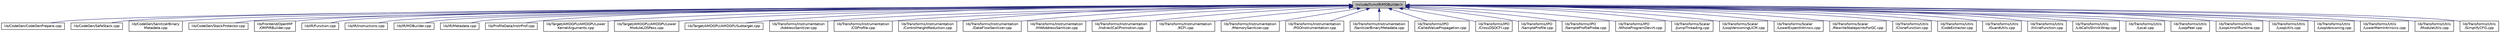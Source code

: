 digraph "include/llvm/IR/MDBuilder.h"
{
 // LATEX_PDF_SIZE
  bgcolor="transparent";
  edge [fontname="Helvetica",fontsize="10",labelfontname="Helvetica",labelfontsize="10"];
  node [fontname="Helvetica",fontsize="10",shape=record];
  Node1 [label="include/llvm/IR/MDBuilder.h",height=0.2,width=0.4,color="black", fillcolor="grey75", style="filled", fontcolor="black",tooltip=" "];
  Node1 -> Node2 [dir="back",color="midnightblue",fontsize="10",style="solid",fontname="Helvetica"];
  Node2 [label="lib/CodeGen/CodeGenPrepare.cpp",height=0.2,width=0.4,color="black",URL="$CodeGenPrepare_8cpp.html",tooltip=" "];
  Node1 -> Node3 [dir="back",color="midnightblue",fontsize="10",style="solid",fontname="Helvetica"];
  Node3 [label="lib/CodeGen/SafeStack.cpp",height=0.2,width=0.4,color="black",URL="$SafeStack_8cpp.html",tooltip=" "];
  Node1 -> Node4 [dir="back",color="midnightblue",fontsize="10",style="solid",fontname="Helvetica"];
  Node4 [label="lib/CodeGen/SanitizerBinary\lMetadata.cpp",height=0.2,width=0.4,color="black",URL="$CodeGen_2SanitizerBinaryMetadata_8cpp.html",tooltip=" "];
  Node1 -> Node5 [dir="back",color="midnightblue",fontsize="10",style="solid",fontname="Helvetica"];
  Node5 [label="lib/CodeGen/StackProtector.cpp",height=0.2,width=0.4,color="black",URL="$StackProtector_8cpp.html",tooltip=" "];
  Node1 -> Node6 [dir="back",color="midnightblue",fontsize="10",style="solid",fontname="Helvetica"];
  Node6 [label="lib/Frontend/OpenMP\l/OMPIRBuilder.cpp",height=0.2,width=0.4,color="black",URL="$OMPIRBuilder_8cpp.html",tooltip=" "];
  Node1 -> Node7 [dir="back",color="midnightblue",fontsize="10",style="solid",fontname="Helvetica"];
  Node7 [label="lib/IR/Function.cpp",height=0.2,width=0.4,color="black",URL="$Function_8cpp.html",tooltip=" "];
  Node1 -> Node8 [dir="back",color="midnightblue",fontsize="10",style="solid",fontname="Helvetica"];
  Node8 [label="lib/IR/Instructions.cpp",height=0.2,width=0.4,color="black",URL="$Instructions_8cpp.html",tooltip=" "];
  Node1 -> Node9 [dir="back",color="midnightblue",fontsize="10",style="solid",fontname="Helvetica"];
  Node9 [label="lib/IR/MDBuilder.cpp",height=0.2,width=0.4,color="black",URL="$MDBuilder_8cpp.html",tooltip=" "];
  Node1 -> Node10 [dir="back",color="midnightblue",fontsize="10",style="solid",fontname="Helvetica"];
  Node10 [label="lib/IR/Metadata.cpp",height=0.2,width=0.4,color="black",URL="$Metadata_8cpp.html",tooltip=" "];
  Node1 -> Node11 [dir="back",color="midnightblue",fontsize="10",style="solid",fontname="Helvetica"];
  Node11 [label="lib/ProfileData/InstrProf.cpp",height=0.2,width=0.4,color="black",URL="$InstrProf_8cpp.html",tooltip=" "];
  Node1 -> Node12 [dir="back",color="midnightblue",fontsize="10",style="solid",fontname="Helvetica"];
  Node12 [label="lib/Target/AMDGPU/AMDGPULower\lKernelArguments.cpp",height=0.2,width=0.4,color="black",URL="$AMDGPULowerKernelArguments_8cpp.html",tooltip=" "];
  Node1 -> Node13 [dir="back",color="midnightblue",fontsize="10",style="solid",fontname="Helvetica"];
  Node13 [label="lib/Target/AMDGPU/AMDGPULower\lModuleLDSPass.cpp",height=0.2,width=0.4,color="black",URL="$AMDGPULowerModuleLDSPass_8cpp.html",tooltip=" "];
  Node1 -> Node14 [dir="back",color="midnightblue",fontsize="10",style="solid",fontname="Helvetica"];
  Node14 [label="lib/Target/AMDGPU/AMDGPUSubtarget.cpp",height=0.2,width=0.4,color="black",URL="$AMDGPUSubtarget_8cpp.html",tooltip=" "];
  Node1 -> Node15 [dir="back",color="midnightblue",fontsize="10",style="solid",fontname="Helvetica"];
  Node15 [label="lib/Transforms/Instrumentation\l/AddressSanitizer.cpp",height=0.2,width=0.4,color="black",URL="$AddressSanitizer_8cpp.html",tooltip=" "];
  Node1 -> Node16 [dir="back",color="midnightblue",fontsize="10",style="solid",fontname="Helvetica"];
  Node16 [label="lib/Transforms/Instrumentation\l/CGProfile.cpp",height=0.2,width=0.4,color="black",URL="$CGProfile_8cpp.html",tooltip=" "];
  Node1 -> Node17 [dir="back",color="midnightblue",fontsize="10",style="solid",fontname="Helvetica"];
  Node17 [label="lib/Transforms/Instrumentation\l/ControlHeightReduction.cpp",height=0.2,width=0.4,color="black",URL="$ControlHeightReduction_8cpp.html",tooltip=" "];
  Node1 -> Node18 [dir="back",color="midnightblue",fontsize="10",style="solid",fontname="Helvetica"];
  Node18 [label="lib/Transforms/Instrumentation\l/DataFlowSanitizer.cpp",height=0.2,width=0.4,color="black",URL="$DataFlowSanitizer_8cpp.html",tooltip=" "];
  Node1 -> Node19 [dir="back",color="midnightblue",fontsize="10",style="solid",fontname="Helvetica"];
  Node19 [label="lib/Transforms/Instrumentation\l/HWAddressSanitizer.cpp",height=0.2,width=0.4,color="black",URL="$HWAddressSanitizer_8cpp.html",tooltip=" "];
  Node1 -> Node20 [dir="back",color="midnightblue",fontsize="10",style="solid",fontname="Helvetica"];
  Node20 [label="lib/Transforms/Instrumentation\l/IndirectCallPromotion.cpp",height=0.2,width=0.4,color="black",URL="$IndirectCallPromotion_8cpp.html",tooltip=" "];
  Node1 -> Node21 [dir="back",color="midnightblue",fontsize="10",style="solid",fontname="Helvetica"];
  Node21 [label="lib/Transforms/Instrumentation\l/KCFI.cpp",height=0.2,width=0.4,color="black",URL="$KCFI_8cpp.html",tooltip=" "];
  Node1 -> Node22 [dir="back",color="midnightblue",fontsize="10",style="solid",fontname="Helvetica"];
  Node22 [label="lib/Transforms/Instrumentation\l/MemorySanitizer.cpp",height=0.2,width=0.4,color="black",URL="$MemorySanitizer_8cpp.html",tooltip=" "];
  Node1 -> Node23 [dir="back",color="midnightblue",fontsize="10",style="solid",fontname="Helvetica"];
  Node23 [label="lib/Transforms/Instrumentation\l/PGOInstrumentation.cpp",height=0.2,width=0.4,color="black",URL="$PGOInstrumentation_8cpp.html",tooltip=" "];
  Node1 -> Node24 [dir="back",color="midnightblue",fontsize="10",style="solid",fontname="Helvetica"];
  Node24 [label="lib/Transforms/Instrumentation\l/SanitizerBinaryMetadata.cpp",height=0.2,width=0.4,color="black",URL="$Transforms_2Instrumentation_2SanitizerBinaryMetadata_8cpp.html",tooltip=" "];
  Node1 -> Node25 [dir="back",color="midnightblue",fontsize="10",style="solid",fontname="Helvetica"];
  Node25 [label="lib/Transforms/IPO\l/CalledValuePropagation.cpp",height=0.2,width=0.4,color="black",URL="$CalledValuePropagation_8cpp.html",tooltip=" "];
  Node1 -> Node26 [dir="back",color="midnightblue",fontsize="10",style="solid",fontname="Helvetica"];
  Node26 [label="lib/Transforms/IPO\l/CrossDSOCFI.cpp",height=0.2,width=0.4,color="black",URL="$CrossDSOCFI_8cpp.html",tooltip=" "];
  Node1 -> Node27 [dir="back",color="midnightblue",fontsize="10",style="solid",fontname="Helvetica"];
  Node27 [label="lib/Transforms/IPO\l/SampleProfile.cpp",height=0.2,width=0.4,color="black",URL="$SampleProfile_8cpp.html",tooltip=" "];
  Node1 -> Node28 [dir="back",color="midnightblue",fontsize="10",style="solid",fontname="Helvetica"];
  Node28 [label="lib/Transforms/IPO\l/SampleProfileProbe.cpp",height=0.2,width=0.4,color="black",URL="$SampleProfileProbe_8cpp.html",tooltip=" "];
  Node1 -> Node29 [dir="back",color="midnightblue",fontsize="10",style="solid",fontname="Helvetica"];
  Node29 [label="lib/Transforms/IPO\l/WholeProgramDevirt.cpp",height=0.2,width=0.4,color="black",URL="$WholeProgramDevirt_8cpp.html",tooltip=" "];
  Node1 -> Node30 [dir="back",color="midnightblue",fontsize="10",style="solid",fontname="Helvetica"];
  Node30 [label="lib/Transforms/Scalar\l/JumpThreading.cpp",height=0.2,width=0.4,color="black",URL="$JumpThreading_8cpp.html",tooltip=" "];
  Node1 -> Node31 [dir="back",color="midnightblue",fontsize="10",style="solid",fontname="Helvetica"];
  Node31 [label="lib/Transforms/Scalar\l/LoopVersioningLICM.cpp",height=0.2,width=0.4,color="black",URL="$LoopVersioningLICM_8cpp.html",tooltip=" "];
  Node1 -> Node32 [dir="back",color="midnightblue",fontsize="10",style="solid",fontname="Helvetica"];
  Node32 [label="lib/Transforms/Scalar\l/LowerExpectIntrinsic.cpp",height=0.2,width=0.4,color="black",URL="$LowerExpectIntrinsic_8cpp.html",tooltip=" "];
  Node1 -> Node33 [dir="back",color="midnightblue",fontsize="10",style="solid",fontname="Helvetica"];
  Node33 [label="lib/Transforms/Scalar\l/RewriteStatepointsForGC.cpp",height=0.2,width=0.4,color="black",URL="$RewriteStatepointsForGC_8cpp.html",tooltip=" "];
  Node1 -> Node34 [dir="back",color="midnightblue",fontsize="10",style="solid",fontname="Helvetica"];
  Node34 [label="lib/Transforms/Utils\l/CloneFunction.cpp",height=0.2,width=0.4,color="black",URL="$CloneFunction_8cpp.html",tooltip=" "];
  Node1 -> Node35 [dir="back",color="midnightblue",fontsize="10",style="solid",fontname="Helvetica"];
  Node35 [label="lib/Transforms/Utils\l/CodeExtractor.cpp",height=0.2,width=0.4,color="black",URL="$CodeExtractor_8cpp.html",tooltip=" "];
  Node1 -> Node36 [dir="back",color="midnightblue",fontsize="10",style="solid",fontname="Helvetica"];
  Node36 [label="lib/Transforms/Utils\l/GuardUtils.cpp",height=0.2,width=0.4,color="black",URL="$Transforms_2Utils_2GuardUtils_8cpp.html",tooltip=" "];
  Node1 -> Node37 [dir="back",color="midnightblue",fontsize="10",style="solid",fontname="Helvetica"];
  Node37 [label="lib/Transforms/Utils\l/InlineFunction.cpp",height=0.2,width=0.4,color="black",URL="$InlineFunction_8cpp.html",tooltip=" "];
  Node1 -> Node38 [dir="back",color="midnightblue",fontsize="10",style="solid",fontname="Helvetica"];
  Node38 [label="lib/Transforms/Utils\l/LibCallsShrinkWrap.cpp",height=0.2,width=0.4,color="black",URL="$LibCallsShrinkWrap_8cpp.html",tooltip=" "];
  Node1 -> Node39 [dir="back",color="midnightblue",fontsize="10",style="solid",fontname="Helvetica"];
  Node39 [label="lib/Transforms/Utils\l/Local.cpp",height=0.2,width=0.4,color="black",URL="$Transforms_2Utils_2Local_8cpp.html",tooltip=" "];
  Node1 -> Node40 [dir="back",color="midnightblue",fontsize="10",style="solid",fontname="Helvetica"];
  Node40 [label="lib/Transforms/Utils\l/LoopPeel.cpp",height=0.2,width=0.4,color="black",URL="$LoopPeel_8cpp.html",tooltip=" "];
  Node1 -> Node41 [dir="back",color="midnightblue",fontsize="10",style="solid",fontname="Helvetica"];
  Node41 [label="lib/Transforms/Utils\l/LoopUnrollRuntime.cpp",height=0.2,width=0.4,color="black",URL="$LoopUnrollRuntime_8cpp.html",tooltip=" "];
  Node1 -> Node42 [dir="back",color="midnightblue",fontsize="10",style="solid",fontname="Helvetica"];
  Node42 [label="lib/Transforms/Utils\l/LoopUtils.cpp",height=0.2,width=0.4,color="black",URL="$LoopUtils_8cpp.html",tooltip=" "];
  Node1 -> Node43 [dir="back",color="midnightblue",fontsize="10",style="solid",fontname="Helvetica"];
  Node43 [label="lib/Transforms/Utils\l/LoopVersioning.cpp",height=0.2,width=0.4,color="black",URL="$LoopVersioning_8cpp.html",tooltip=" "];
  Node1 -> Node44 [dir="back",color="midnightblue",fontsize="10",style="solid",fontname="Helvetica"];
  Node44 [label="lib/Transforms/Utils\l/LowerMemIntrinsics.cpp",height=0.2,width=0.4,color="black",URL="$LowerMemIntrinsics_8cpp.html",tooltip=" "];
  Node1 -> Node45 [dir="back",color="midnightblue",fontsize="10",style="solid",fontname="Helvetica"];
  Node45 [label="lib/Transforms/Utils\l/ModuleUtils.cpp",height=0.2,width=0.4,color="black",URL="$ModuleUtils_8cpp.html",tooltip=" "];
  Node1 -> Node46 [dir="back",color="midnightblue",fontsize="10",style="solid",fontname="Helvetica"];
  Node46 [label="lib/Transforms/Utils\l/SimplifyCFG.cpp",height=0.2,width=0.4,color="black",URL="$SimplifyCFG_8cpp.html",tooltip=" "];
}
